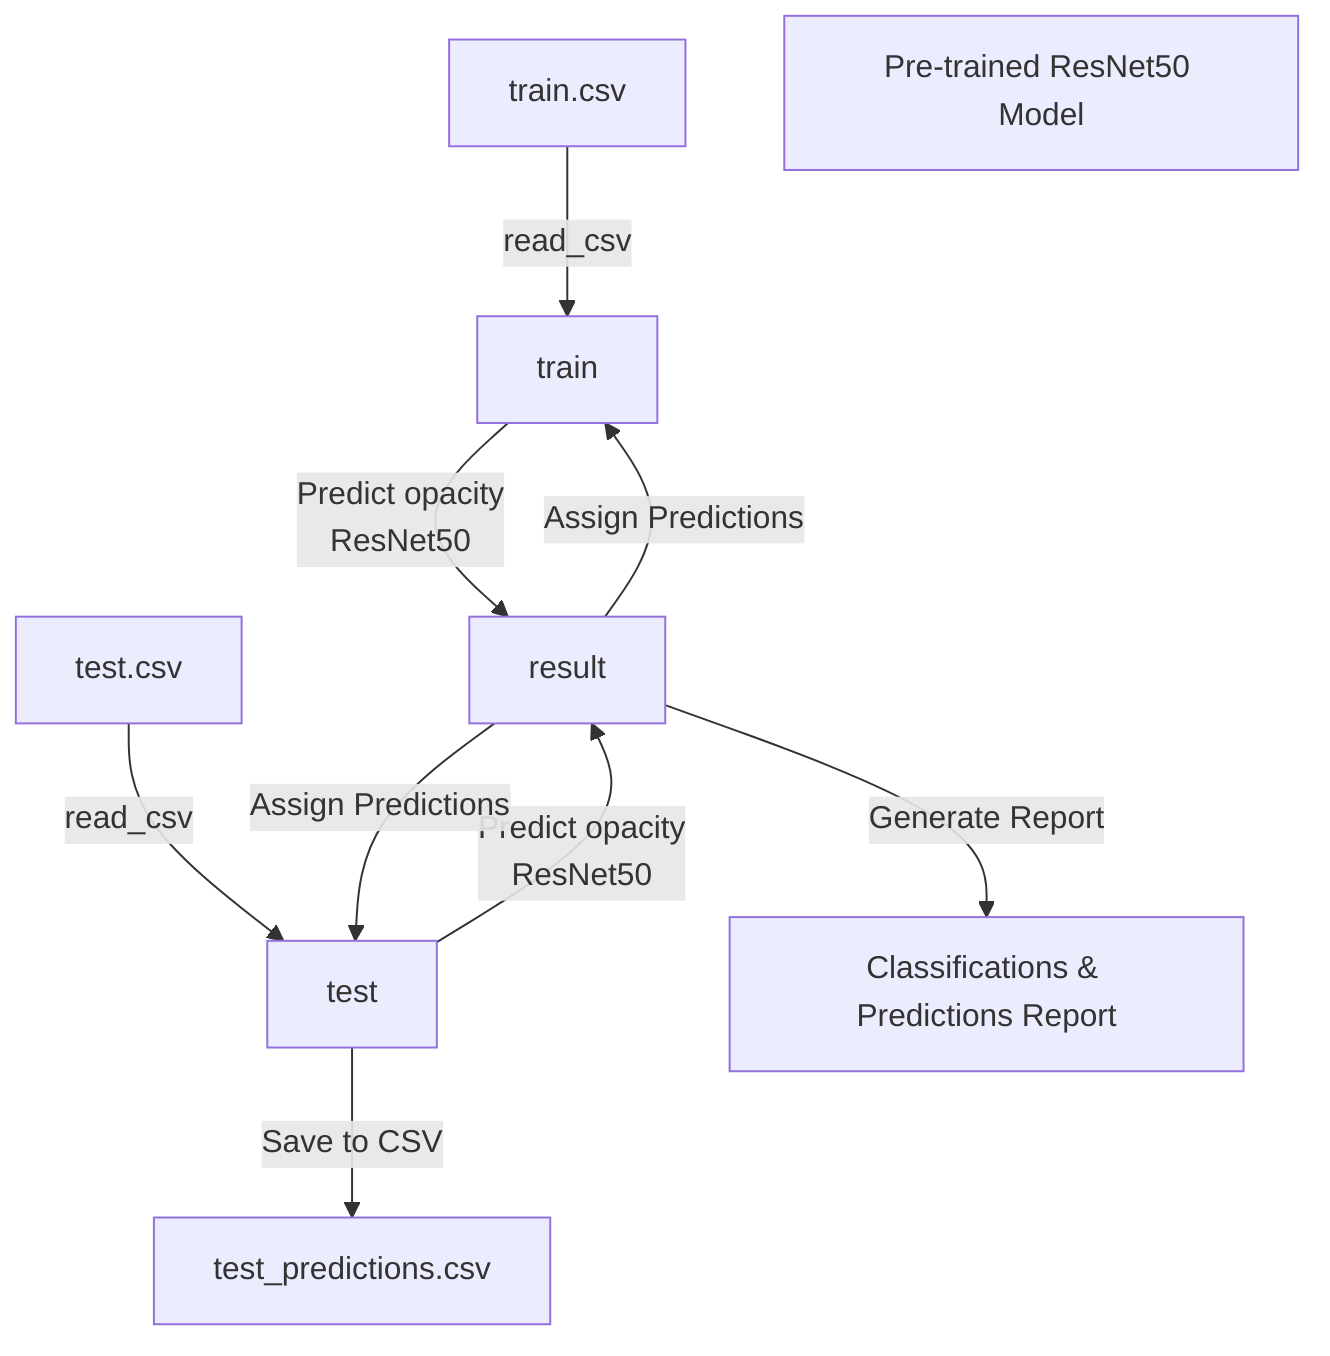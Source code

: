 %% This diagram was generated based on the Jupyter Notebook analysis provided
flowchart TD
    %% Node for the data source train.csv
    A["train.csv"] -->|read_csv| B["train"]
    %% Node for the data source test.csv
    C["test.csv"] -->|read_csv| D["test"]
    %% Node for the pre-trained ResNet50 model
    E["Pre-trained ResNet50 Model"]
    %% Using ResNet50 to predict opacity
    B -->|Predict opacity
    ResNet50| F["result"]
    D -->|Predict opacity
    ResNet50| F
    %% Display and output handling
    F -->|Generate Report| G["Classifications & Predictions Report"]
    F -->|Assign Predictions| B
    F -->|Assign Predictions| D
    D -->|Save to CSV| H["test_predictions.csv"]
